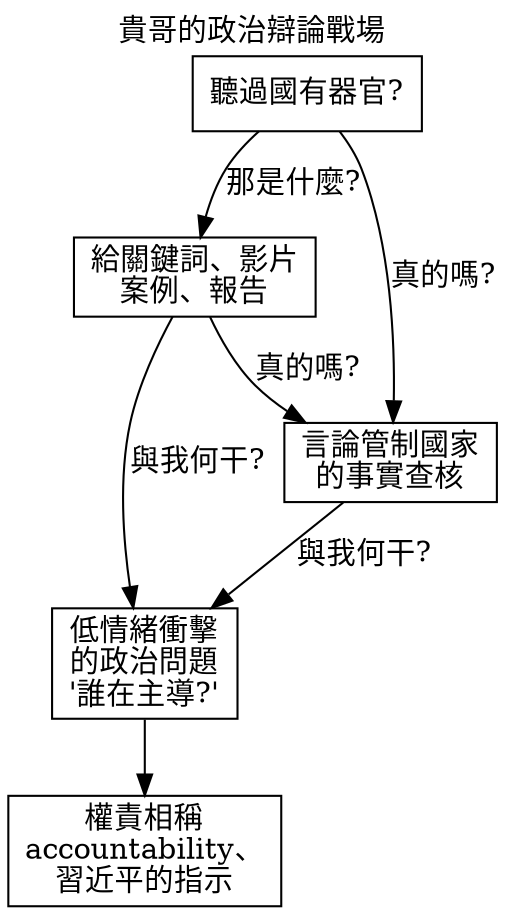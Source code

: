 // dot -Tsvg greg-pol-strategy.dot -o greg-pol-strategy.svg
digraph "貴哥的政治辯論戰場" {

    label = "貴哥的政治辯論戰場";
    node [ shape="box"; ];
    labelloc = "t";
    rankdir = "TB";
    overlap = scale;

    so [ label="聽過國有器官?"; ];
    cases [ label="給關鍵詞、影片\n案例、報告"; ];
    fc_difficulty [ label="言論管制國家\n的事實查核"; ];
    low_emotion [ label="低情緒衝擊\n的政治問題\n'誰在主導?'"; ];
    accountability [ label="權責相稱\naccountability、\n習近平的指示"; ];

    so -> cases [ label="那是什麼?" ];
    { so cases } -> fc_difficulty [ label="真的嗎?" ];
    { cases fc_difficulty } -> low_emotion [ label="與我何干?"; ];
    low_emotion -> accountability;
}

